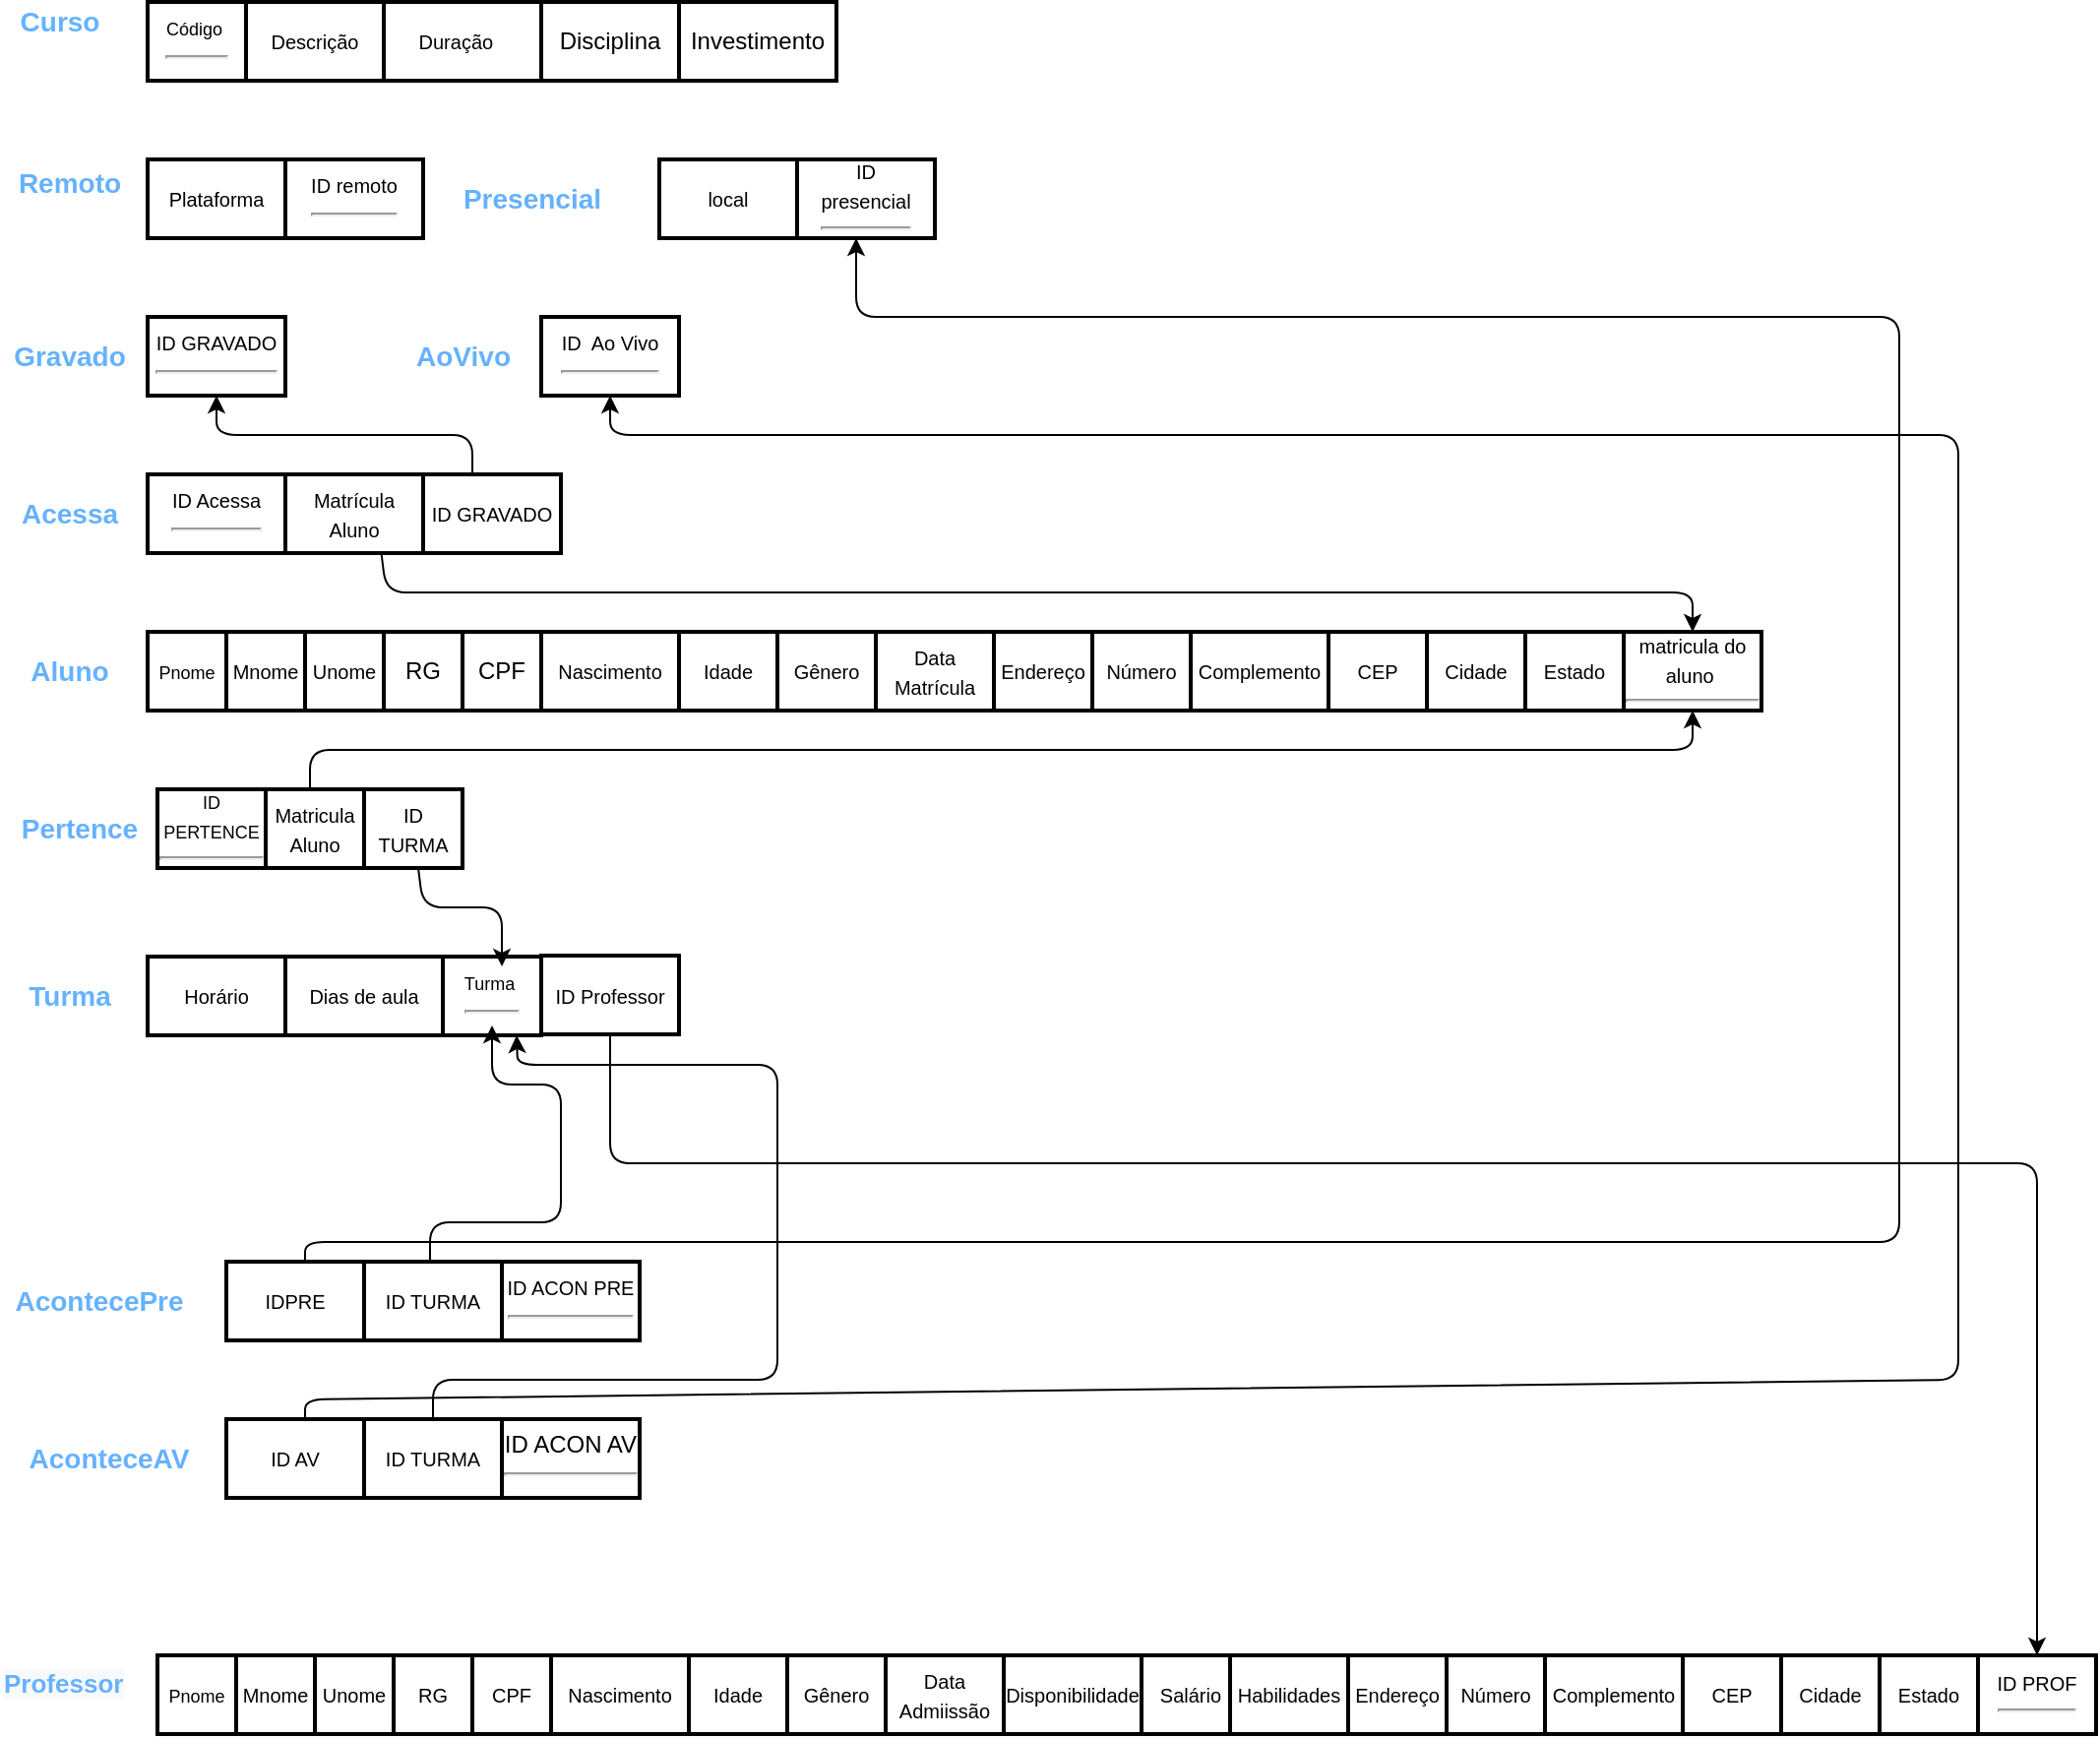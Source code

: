 <mxfile version="15.3.2" type="device"><diagram id="u4OYrIz88Ob6XfbfIXSt" name="Page-1"><mxGraphModel dx="1673" dy="896" grid="1" gridSize="10" guides="1" tooltips="1" connect="1" arrows="1" fold="1" page="1" pageScale="1" pageWidth="827" pageHeight="1169" math="0" shadow="0"><root><mxCell id="0"/><mxCell id="1" parent="0"/><mxCell id="pK8sxCPTSOR-o1V9OMkX-28" value="&lt;font style=&quot;font-size: 9px&quot;&gt;Pnome&lt;/font&gt;" style="whiteSpace=wrap;html=1;align=center;strokeWidth=2" parent="1" vertex="1"><mxGeometry x="85" y="920" width="40" height="40" as="geometry"/></mxCell><mxCell id="pK8sxCPTSOR-o1V9OMkX-29" value="&lt;font style=&quot;font-size: 10px&quot;&gt;Mnome&lt;/font&gt;" style="whiteSpace=wrap;html=1;align=center;strokeWidth=2" parent="1" vertex="1"><mxGeometry x="125" y="920" width="40" height="40" as="geometry"/></mxCell><mxCell id="pK8sxCPTSOR-o1V9OMkX-30" value="&lt;font style=&quot;font-size: 10px&quot;&gt;Unome&lt;/font&gt;" style="whiteSpace=wrap;html=1;align=center;strokeWidth=2" parent="1" vertex="1"><mxGeometry x="165" y="920" width="40" height="40" as="geometry"/></mxCell><mxCell id="pK8sxCPTSOR-o1V9OMkX-31" value="&lt;span style=&quot;font-size: 10px&quot;&gt;RG&lt;/span&gt;" style="whiteSpace=wrap;html=1;align=center;strokeWidth=2" parent="1" vertex="1"><mxGeometry x="205" y="920" width="40" height="40" as="geometry"/></mxCell><mxCell id="pK8sxCPTSOR-o1V9OMkX-32" value="&lt;span style=&quot;font-size: 10px&quot;&gt;CPF&lt;/span&gt;" style="whiteSpace=wrap;html=1;align=center;strokeWidth=2" parent="1" vertex="1"><mxGeometry x="245" y="920" width="40" height="40" as="geometry"/></mxCell><mxCell id="pK8sxCPTSOR-o1V9OMkX-33" value="&lt;font style=&quot;font-size: 10px&quot;&gt;Nascimento&lt;/font&gt;" style="whiteSpace=wrap;html=1;align=center;strokeWidth=2" parent="1" vertex="1"><mxGeometry x="285" y="920" width="70" height="40" as="geometry"/></mxCell><mxCell id="pK8sxCPTSOR-o1V9OMkX-35" value="&lt;span style=&quot;font-size: 10px&quot;&gt;Salário&lt;/span&gt;" style="whiteSpace=wrap;html=1;align=center;strokeWidth=2" parent="1" vertex="1"><mxGeometry x="585" y="920" width="50" height="40" as="geometry"/></mxCell><mxCell id="pK8sxCPTSOR-o1V9OMkX-36" value="&lt;font style=&quot;font-size: 10px&quot;&gt;Disponibilidade&lt;/font&gt;" style="whiteSpace=wrap;html=1;align=center;strokeWidth=2" parent="1" vertex="1"><mxGeometry x="515" y="920" width="70" height="40" as="geometry"/></mxCell><mxCell id="pK8sxCPTSOR-o1V9OMkX-37" value="&lt;font style=&quot;font-size: 10px&quot;&gt;Idade&lt;br&gt;&lt;/font&gt;" style="whiteSpace=wrap;html=1;align=center;strokeWidth=2" parent="1" vertex="1"><mxGeometry x="355" y="920" width="50" height="40" as="geometry"/></mxCell><mxCell id="pK8sxCPTSOR-o1V9OMkX-38" value="&lt;font style=&quot;font-size: 10px&quot;&gt;Gênero&lt;br&gt;&lt;/font&gt;" style="whiteSpace=wrap;html=1;align=center;strokeWidth=2" parent="1" vertex="1"><mxGeometry x="405" y="920" width="50" height="40" as="geometry"/></mxCell><mxCell id="pK8sxCPTSOR-o1V9OMkX-39" value="&lt;font style=&quot;font-size: 10px&quot;&gt;Endereço&lt;br&gt;&lt;/font&gt;" style="whiteSpace=wrap;html=1;align=center;strokeWidth=2" parent="1" vertex="1"><mxGeometry x="690" y="920" width="50" height="40" as="geometry"/></mxCell><mxCell id="pK8sxCPTSOR-o1V9OMkX-41" value="&lt;font style=&quot;font-size: 10px&quot;&gt;Habilidades&lt;br&gt;&lt;/font&gt;" style="whiteSpace=wrap;html=1;align=center;strokeWidth=2" parent="1" vertex="1"><mxGeometry x="630" y="920" width="60" height="40" as="geometry"/></mxCell><mxCell id="pK8sxCPTSOR-o1V9OMkX-42" value="&lt;font style=&quot;font-size: 10px&quot;&gt;Data&lt;br&gt;Admiissão&lt;br&gt;&lt;/font&gt;" style="whiteSpace=wrap;html=1;align=center;strokeWidth=2" parent="1" vertex="1"><mxGeometry x="455" y="920" width="60" height="40" as="geometry"/></mxCell><mxCell id="pK8sxCPTSOR-o1V9OMkX-44" value="&lt;font style=&quot;font-size: 9px&quot;&gt;Pnome&lt;/font&gt;" style="whiteSpace=wrap;html=1;align=center;strokeWidth=2" parent="1" vertex="1"><mxGeometry x="80" y="400" width="40" height="40" as="geometry"/></mxCell><mxCell id="pK8sxCPTSOR-o1V9OMkX-45" value="&lt;font style=&quot;font-size: 10px&quot;&gt;Mnome&lt;/font&gt;" style="whiteSpace=wrap;html=1;align=center;strokeWidth=2" parent="1" vertex="1"><mxGeometry x="120" y="400" width="40" height="40" as="geometry"/></mxCell><mxCell id="pK8sxCPTSOR-o1V9OMkX-46" value="&lt;font style=&quot;font-size: 10px&quot;&gt;Unome&lt;/font&gt;" style="whiteSpace=wrap;html=1;align=center;strokeWidth=2" parent="1" vertex="1"><mxGeometry x="160" y="400" width="40" height="40" as="geometry"/></mxCell><mxCell id="pK8sxCPTSOR-o1V9OMkX-47" value="RG" style="whiteSpace=wrap;html=1;align=center;strokeWidth=2" parent="1" vertex="1"><mxGeometry x="200" y="400" width="40" height="40" as="geometry"/></mxCell><mxCell id="pK8sxCPTSOR-o1V9OMkX-48" value="CPF" style="whiteSpace=wrap;html=1;align=center;strokeWidth=2" parent="1" vertex="1"><mxGeometry x="240" y="400" width="40" height="40" as="geometry"/></mxCell><mxCell id="pK8sxCPTSOR-o1V9OMkX-49" value="&lt;font style=&quot;font-size: 10px&quot;&gt;Nascimento&lt;/font&gt;" style="whiteSpace=wrap;html=1;align=center;strokeWidth=2" parent="1" vertex="1"><mxGeometry x="280" y="400" width="70" height="40" as="geometry"/></mxCell><mxCell id="pK8sxCPTSOR-o1V9OMkX-53" value="&lt;font style=&quot;font-size: 10px&quot;&gt;Idade&lt;br&gt;&lt;/font&gt;" style="whiteSpace=wrap;html=1;align=center;strokeWidth=2" parent="1" vertex="1"><mxGeometry x="350" y="400" width="50" height="40" as="geometry"/></mxCell><mxCell id="pK8sxCPTSOR-o1V9OMkX-54" value="&lt;font style=&quot;font-size: 10px&quot;&gt;Gênero&lt;br&gt;&lt;/font&gt;" style="whiteSpace=wrap;html=1;align=center;strokeWidth=2" parent="1" vertex="1"><mxGeometry x="400" y="400" width="50" height="40" as="geometry"/></mxCell><mxCell id="pK8sxCPTSOR-o1V9OMkX-57" value="&lt;font style=&quot;font-size: 10px&quot;&gt;Data&lt;br&gt;Matrícula&lt;br&gt;&lt;/font&gt;" style="whiteSpace=wrap;html=1;align=center;strokeWidth=2" parent="1" vertex="1"><mxGeometry x="450" y="400" width="60" height="40" as="geometry"/></mxCell><mxCell id="pK8sxCPTSOR-o1V9OMkX-58" value="&lt;font color=&quot;#66b2ff&quot;&gt;&lt;span style=&quot;font-size: 14px&quot;&gt;Aluno&lt;br&gt;&lt;/span&gt;&lt;/font&gt;" style="text;html=1;align=center;verticalAlign=middle;resizable=0;points=[];autosize=1;strokeColor=none;fillColor=none;fontStyle=1" parent="1" vertex="1"><mxGeometry x="10" y="410" width="60" height="20" as="geometry"/></mxCell><mxCell id="pK8sxCPTSOR-o1V9OMkX-59" value="&lt;font color=&quot;#66b2ff&quot;&gt;&lt;span style=&quot;font-size: 14px&quot;&gt;Curso&lt;br&gt;&lt;/span&gt;&lt;/font&gt;" style="text;html=1;align=center;verticalAlign=middle;resizable=0;points=[];autosize=1;strokeColor=none;fillColor=none;fontStyle=1" parent="1" vertex="1"><mxGeometry x="5" y="80" width="60" height="20" as="geometry"/></mxCell><mxCell id="pK8sxCPTSOR-o1V9OMkX-60" value="&lt;font style=&quot;font-size: 9px&quot;&gt;Código&amp;nbsp;&lt;/font&gt;&lt;hr&gt;" style="whiteSpace=wrap;html=1;align=center;strokeWidth=2" parent="1" vertex="1"><mxGeometry x="80" y="80" width="50" height="40" as="geometry"/></mxCell><mxCell id="pK8sxCPTSOR-o1V9OMkX-62" value="&lt;font style=&quot;font-size: 10px&quot;&gt;Duração&lt;span style=&quot;white-space: pre&quot;&gt;&#9;&lt;/span&gt;&lt;/font&gt;" style="whiteSpace=wrap;html=1;align=center;strokeWidth=2" parent="1" vertex="1"><mxGeometry x="200" y="80" width="80" height="40" as="geometry"/></mxCell><mxCell id="pK8sxCPTSOR-o1V9OMkX-63" value="Disciplina" style="whiteSpace=wrap;html=1;align=center;strokeWidth=2" parent="1" vertex="1"><mxGeometry x="280" y="80" width="70" height="40" as="geometry"/></mxCell><mxCell id="pK8sxCPTSOR-o1V9OMkX-64" value="Investimento" style="whiteSpace=wrap;html=1;align=center;strokeWidth=2" parent="1" vertex="1"><mxGeometry x="350" y="80" width="80" height="40" as="geometry"/></mxCell><mxCell id="pK8sxCPTSOR-o1V9OMkX-66" value="&lt;font style=&quot;font-size: 10px&quot;&gt;Descrição&lt;/font&gt;" style="whiteSpace=wrap;html=1;align=center;strokeWidth=2" parent="1" vertex="1"><mxGeometry x="130" y="80" width="70" height="40" as="geometry"/></mxCell><mxCell id="pK8sxCPTSOR-o1V9OMkX-67" value="&lt;font style=&quot;font-size: 9px&quot;&gt;Turma&amp;nbsp;&lt;/font&gt;&lt;hr&gt;" style="whiteSpace=wrap;html=1;align=center;strokeWidth=2" parent="1" vertex="1"><mxGeometry x="230" y="565" width="50" height="40" as="geometry"/></mxCell><mxCell id="pK8sxCPTSOR-o1V9OMkX-68" value="&lt;span style=&quot;font-size: 10px&quot;&gt;Dias de aula&lt;/span&gt;" style="whiteSpace=wrap;html=1;align=center;strokeWidth=2" parent="1" vertex="1"><mxGeometry x="150" y="565" width="80" height="40" as="geometry"/></mxCell><mxCell id="pK8sxCPTSOR-o1V9OMkX-72" value="&lt;font style=&quot;font-size: 10px&quot;&gt;Horário&lt;/font&gt;" style="whiteSpace=wrap;html=1;align=center;strokeWidth=2" parent="1" vertex="1"><mxGeometry x="80" y="565" width="70" height="40" as="geometry"/></mxCell><mxCell id="pK8sxCPTSOR-o1V9OMkX-73" value="&lt;font color=&quot;#66b2ff&quot;&gt;&lt;span style=&quot;font-size: 14px&quot;&gt;Turma&lt;br&gt;&lt;/span&gt;&lt;/font&gt;" style="text;html=1;align=center;verticalAlign=middle;resizable=0;points=[];autosize=1;strokeColor=none;fillColor=none;fontStyle=1" parent="1" vertex="1"><mxGeometry x="10" y="574.5" width="60" height="20" as="geometry"/></mxCell><mxCell id="pK8sxCPTSOR-o1V9OMkX-88" value="&lt;span style=&quot;font-size: 10px&quot;&gt;ID Acessa&lt;/span&gt;&lt;hr&gt;" style="whiteSpace=wrap;html=1;align=center;strokeWidth=2" parent="1" vertex="1"><mxGeometry x="80" y="320" width="70" height="40" as="geometry"/></mxCell><mxCell id="pK8sxCPTSOR-o1V9OMkX-89" value="&lt;font color=&quot;#66b2ff&quot;&gt;&lt;span style=&quot;font-size: 14px&quot;&gt;Acessa&lt;br&gt;&lt;/span&gt;&lt;/font&gt;" style="text;html=1;align=center;verticalAlign=middle;resizable=0;points=[];autosize=1;strokeColor=none;fillColor=none;fontStyle=1" parent="1" vertex="1"><mxGeometry x="10" y="330" width="60" height="20" as="geometry"/></mxCell><mxCell id="pK8sxCPTSOR-o1V9OMkX-91" value="&lt;font style=&quot;font-size: 10px&quot;&gt;Matrícula Aluno&lt;/font&gt;" style="whiteSpace=wrap;html=1;align=center;strokeWidth=2" parent="1" vertex="1"><mxGeometry x="150" y="320" width="70" height="40" as="geometry"/></mxCell><mxCell id="pK8sxCPTSOR-o1V9OMkX-95" value="&lt;font style=&quot;font-size: 10px&quot;&gt;&lt;br&gt;matricula do aluno&amp;nbsp;&lt;hr&gt;&lt;br&gt;&lt;/font&gt;" style="whiteSpace=wrap;html=1;align=center;strokeWidth=2" parent="1" vertex="1"><mxGeometry x="830" y="400" width="70" height="40" as="geometry"/></mxCell><mxCell id="pK8sxCPTSOR-o1V9OMkX-102" value="" style="endArrow=classic;html=1;entryX=0.5;entryY=0;entryDx=0;entryDy=0;exitX=0.5;exitY=1;exitDx=0;exitDy=0;" parent="1" edge="1" target="NyUyHTRNrNEIOREPb4gO-5" source="NyUyHTRNrNEIOREPb4gO-31"><mxGeometry width="50" height="50" relative="1" as="geometry"><mxPoint x="320" y="610" as="sourcePoint"/><mxPoint x="170" y="630" as="targetPoint"/><Array as="points"><mxPoint x="315" y="670"/><mxPoint x="1040" y="670"/></Array></mxGeometry></mxCell><mxCell id="NyUyHTRNrNEIOREPb4gO-1" value="&lt;font style=&quot;font-size: 10px&quot;&gt;ID GRAVADO&lt;/font&gt;" style="whiteSpace=wrap;html=1;align=center;strokeWidth=2" vertex="1" parent="1"><mxGeometry x="220" y="320" width="70" height="40" as="geometry"/></mxCell><mxCell id="NyUyHTRNrNEIOREPb4gO-5" value="&lt;font style=&quot;font-size: 10px&quot;&gt;ID PROF&lt;hr&gt;&lt;/font&gt;" style="whiteSpace=wrap;html=1;align=center;strokeWidth=2" vertex="1" parent="1"><mxGeometry x="1010" y="920" width="60" height="40" as="geometry"/></mxCell><mxCell id="NyUyHTRNrNEIOREPb4gO-6" value="&lt;span style=&quot;color: rgb(102, 178, 255); font-family: helvetica; font-size: 13px; font-style: normal; letter-spacing: normal; text-align: center; text-indent: 0px; text-transform: none; word-spacing: 0px; background-color: rgb(248, 249, 250); display: inline; float: none;&quot;&gt;Professor&lt;/span&gt;" style="text;whiteSpace=wrap;html=1;fontStyle=1;fontSize=13;" vertex="1" parent="1"><mxGeometry x="5" y="920" width="60" height="30" as="geometry"/></mxCell><mxCell id="NyUyHTRNrNEIOREPb4gO-10" value="&lt;font color=&quot;#66b2ff&quot;&gt;&lt;span style=&quot;font-size: 14px&quot;&gt;Remoto&lt;br&gt;&lt;br&gt;&lt;/span&gt;&lt;/font&gt;" style="text;html=1;align=center;verticalAlign=middle;resizable=0;points=[];autosize=1;strokeColor=none;fillColor=none;fontStyle=1" vertex="1" parent="1"><mxGeometry x="5" y="160" width="70" height="40" as="geometry"/></mxCell><mxCell id="NyUyHTRNrNEIOREPb4gO-11" value="&lt;font color=&quot;#66b2ff&quot;&gt;&lt;span style=&quot;font-size: 14px&quot;&gt;Presencial&lt;br&gt;&lt;/span&gt;&lt;/font&gt;" style="text;html=1;align=center;verticalAlign=middle;resizable=0;points=[];autosize=1;strokeColor=none;fillColor=none;fontStyle=1" vertex="1" parent="1"><mxGeometry x="230" y="170" width="90" height="20" as="geometry"/></mxCell><mxCell id="NyUyHTRNrNEIOREPb4gO-13" value="&lt;font color=&quot;#66b2ff&quot;&gt;&lt;span style=&quot;font-size: 14px&quot;&gt;Gravado&lt;br&gt;&lt;/span&gt;&lt;/font&gt;" style="text;html=1;align=center;verticalAlign=middle;resizable=0;points=[];autosize=1;strokeColor=none;fillColor=none;fontStyle=1" vertex="1" parent="1"><mxGeometry x="5" y="250" width="70" height="20" as="geometry"/></mxCell><mxCell id="NyUyHTRNrNEIOREPb4gO-14" value="&lt;font color=&quot;#66b2ff&quot;&gt;&lt;span style=&quot;font-size: 14px&quot;&gt;AoVivo&lt;br&gt;&lt;/span&gt;&lt;/font&gt;" style="text;html=1;align=center;verticalAlign=middle;resizable=0;points=[];autosize=1;strokeColor=none;fillColor=none;fontStyle=1" vertex="1" parent="1"><mxGeometry x="210" y="250" width="60" height="20" as="geometry"/></mxCell><mxCell id="NyUyHTRNrNEIOREPb4gO-15" value="&lt;font color=&quot;#66b2ff&quot;&gt;&lt;span style=&quot;font-size: 14px&quot;&gt;Pertence&lt;br&gt;&lt;/span&gt;&lt;/font&gt;" style="text;html=1;align=center;verticalAlign=middle;resizable=0;points=[];autosize=1;strokeColor=none;fillColor=none;fontStyle=1" vertex="1" parent="1"><mxGeometry x="10" y="490" width="70" height="20" as="geometry"/></mxCell><mxCell id="NyUyHTRNrNEIOREPb4gO-18" value="&lt;font color=&quot;#66b2ff&quot;&gt;&lt;span style=&quot;font-size: 14px&quot;&gt;AcontecePre&lt;br&gt;&lt;/span&gt;&lt;/font&gt;" style="text;html=1;align=center;verticalAlign=middle;resizable=0;points=[];autosize=1;strokeColor=none;fillColor=none;fontStyle=1" vertex="1" parent="1"><mxGeometry x="5" y="730" width="100" height="20" as="geometry"/></mxCell><mxCell id="NyUyHTRNrNEIOREPb4gO-19" value="&lt;font color=&quot;#66b2ff&quot;&gt;&lt;span style=&quot;font-size: 14px&quot;&gt;AconteceAV&lt;br&gt;&lt;/span&gt;&lt;/font&gt;" style="text;html=1;align=center;verticalAlign=middle;resizable=0;points=[];autosize=1;strokeColor=none;fillColor=none;fontStyle=1" vertex="1" parent="1"><mxGeometry x="10" y="810" width="100" height="20" as="geometry"/></mxCell><mxCell id="NyUyHTRNrNEIOREPb4gO-20" value="&lt;font style=&quot;font-size: 10px&quot;&gt;Plataforma&lt;/font&gt;" style="whiteSpace=wrap;html=1;align=center;strokeWidth=2" vertex="1" parent="1"><mxGeometry x="80" y="160" width="70" height="40" as="geometry"/></mxCell><mxCell id="NyUyHTRNrNEIOREPb4gO-21" value="&lt;font style=&quot;font-size: 10px&quot;&gt;ID remoto&lt;/font&gt;&lt;hr&gt;" style="whiteSpace=wrap;html=1;align=center;strokeWidth=2" vertex="1" parent="1"><mxGeometry x="150" y="160" width="70" height="40" as="geometry"/></mxCell><mxCell id="NyUyHTRNrNEIOREPb4gO-22" value="&lt;font style=&quot;font-size: 10px&quot;&gt;local&lt;/font&gt;" style="whiteSpace=wrap;html=1;align=center;strokeWidth=2" vertex="1" parent="1"><mxGeometry x="340" y="160" width="70" height="40" as="geometry"/></mxCell><mxCell id="NyUyHTRNrNEIOREPb4gO-23" value="&lt;font style=&quot;font-size: 10px&quot;&gt;ID&lt;br&gt;presencial&lt;/font&gt;&lt;hr&gt;" style="whiteSpace=wrap;html=1;align=center;strokeWidth=2" vertex="1" parent="1"><mxGeometry x="410" y="160" width="70" height="40" as="geometry"/></mxCell><mxCell id="NyUyHTRNrNEIOREPb4gO-24" value="&lt;font style=&quot;font-size: 10px&quot;&gt;ID GRAVADO&lt;/font&gt;&lt;hr&gt;" style="whiteSpace=wrap;html=1;align=center;strokeWidth=2" vertex="1" parent="1"><mxGeometry x="80" y="240" width="70" height="40" as="geometry"/></mxCell><mxCell id="NyUyHTRNrNEIOREPb4gO-25" value="&lt;font style=&quot;font-size: 10px&quot;&gt;ID&amp;nbsp; Ao Vivo&lt;/font&gt;&lt;hr&gt;" style="whiteSpace=wrap;html=1;align=center;strokeWidth=2" vertex="1" parent="1"><mxGeometry x="280" y="240" width="70" height="40" as="geometry"/></mxCell><mxCell id="NyUyHTRNrNEIOREPb4gO-26" value="&lt;font style=&quot;font-size: 9px&quot;&gt;ID PERTENCE&lt;/font&gt;&lt;hr&gt;" style="whiteSpace=wrap;html=1;align=center;strokeWidth=2" vertex="1" parent="1"><mxGeometry x="85" y="480" width="55" height="40" as="geometry"/></mxCell><mxCell id="NyUyHTRNrNEIOREPb4gO-27" value="&lt;font style=&quot;font-size: 10px&quot;&gt;Matricula Aluno&lt;/font&gt;" style="whiteSpace=wrap;html=1;align=center;strokeWidth=2" vertex="1" parent="1"><mxGeometry x="140" y="480" width="50" height="40" as="geometry"/></mxCell><mxCell id="NyUyHTRNrNEIOREPb4gO-28" value="&lt;span style=&quot;font-size: 10px&quot;&gt;ID TURMA&lt;/span&gt;" style="whiteSpace=wrap;html=1;align=center;strokeWidth=2" vertex="1" parent="1"><mxGeometry x="190" y="480" width="50" height="40" as="geometry"/></mxCell><mxCell id="NyUyHTRNrNEIOREPb4gO-31" value="&lt;font style=&quot;font-size: 10px&quot;&gt;ID Professor&lt;/font&gt;" style="whiteSpace=wrap;html=1;align=center;strokeWidth=2" vertex="1" parent="1"><mxGeometry x="280" y="564.5" width="70" height="40" as="geometry"/></mxCell><mxCell id="NyUyHTRNrNEIOREPb4gO-32" value="&lt;font style=&quot;font-size: 10px&quot;&gt;ID TURMA&lt;/font&gt;" style="whiteSpace=wrap;html=1;align=center;strokeWidth=2" vertex="1" parent="1"><mxGeometry x="190" y="720" width="70" height="40" as="geometry"/></mxCell><mxCell id="NyUyHTRNrNEIOREPb4gO-33" value="&lt;span style=&quot;font-size: 10px&quot;&gt;IDPRE&lt;/span&gt;" style="whiteSpace=wrap;html=1;align=center;strokeWidth=2" vertex="1" parent="1"><mxGeometry x="120" y="720" width="70" height="40" as="geometry"/></mxCell><mxCell id="NyUyHTRNrNEIOREPb4gO-34" value="&lt;span style=&quot;font-size: 10px&quot;&gt;ID ACON PRE&lt;/span&gt;&lt;hr&gt;" style="whiteSpace=wrap;html=1;align=center;strokeWidth=2" vertex="1" parent="1"><mxGeometry x="260" y="720" width="70" height="40" as="geometry"/></mxCell><mxCell id="NyUyHTRNrNEIOREPb4gO-35" value="&lt;font style=&quot;font-size: 10px&quot;&gt;ID TURMA&lt;/font&gt;" style="whiteSpace=wrap;html=1;align=center;strokeWidth=2" vertex="1" parent="1"><mxGeometry x="190" y="800" width="70" height="40" as="geometry"/></mxCell><mxCell id="NyUyHTRNrNEIOREPb4gO-36" value="&lt;span style=&quot;font-size: 10px&quot;&gt;ID AV&lt;/span&gt;" style="whiteSpace=wrap;html=1;align=center;strokeWidth=2" vertex="1" parent="1"><mxGeometry x="120" y="800" width="70" height="40" as="geometry"/></mxCell><mxCell id="NyUyHTRNrNEIOREPb4gO-37" value="ID ACON AV&lt;hr&gt;" style="whiteSpace=wrap;html=1;align=center;strokeWidth=2" vertex="1" parent="1"><mxGeometry x="260" y="800" width="70" height="40" as="geometry"/></mxCell><mxCell id="NyUyHTRNrNEIOREPb4gO-38" value="" style="endArrow=classic;html=1;" edge="1" parent="1" source="NyUyHTRNrNEIOREPb4gO-28"><mxGeometry width="50" height="50" relative="1" as="geometry"><mxPoint x="220" y="525" as="sourcePoint"/><mxPoint x="260" y="570" as="targetPoint"/><Array as="points"><mxPoint x="220" y="540"/><mxPoint x="260" y="540"/></Array></mxGeometry></mxCell><mxCell id="NyUyHTRNrNEIOREPb4gO-40" value="" style="endArrow=classic;html=1;entryX=0.5;entryY=1;entryDx=0;entryDy=0;" edge="1" parent="1" target="pK8sxCPTSOR-o1V9OMkX-95"><mxGeometry width="50" height="50" relative="1" as="geometry"><mxPoint x="162.5" y="480" as="sourcePoint"/><mxPoint x="207.5" y="445" as="targetPoint"/><Array as="points"><mxPoint x="162.5" y="460"/><mxPoint x="207.5" y="460"/><mxPoint x="595" y="460"/><mxPoint x="865" y="460"/></Array></mxGeometry></mxCell><mxCell id="NyUyHTRNrNEIOREPb4gO-42" value="" style="endArrow=classic;html=1;entryX=0.5;entryY=0;entryDx=0;entryDy=0;" edge="1" parent="1" target="pK8sxCPTSOR-o1V9OMkX-95"><mxGeometry width="50" height="50" relative="1" as="geometry"><mxPoint x="198.75" y="360" as="sourcePoint"/><mxPoint x="241.25" y="410" as="targetPoint"/><Array as="points"><mxPoint x="201.25" y="380"/><mxPoint x="865" y="380"/></Array></mxGeometry></mxCell><mxCell id="NyUyHTRNrNEIOREPb4gO-43" value="" style="endArrow=classic;html=1;entryX=0.5;entryY=1;entryDx=0;entryDy=0;" edge="1" parent="1" target="NyUyHTRNrNEIOREPb4gO-24"><mxGeometry width="50" height="50" relative="1" as="geometry"><mxPoint x="245" y="320" as="sourcePoint"/><mxPoint x="290" y="295" as="targetPoint"/><Array as="points"><mxPoint x="245" y="300"/><mxPoint x="115" y="300"/></Array></mxGeometry></mxCell><mxCell id="NyUyHTRNrNEIOREPb4gO-44" value="" style="endArrow=classic;html=1;entryX=0.75;entryY=1;entryDx=0;entryDy=0;" edge="1" parent="1" target="pK8sxCPTSOR-o1V9OMkX-67"><mxGeometry width="50" height="50" relative="1" as="geometry"><mxPoint x="225" y="800" as="sourcePoint"/><mxPoint x="270" y="765" as="targetPoint"/><Array as="points"><mxPoint x="225" y="780"/><mxPoint x="400" y="780"/><mxPoint x="400" y="620"/><mxPoint x="268" y="620"/></Array></mxGeometry></mxCell><mxCell id="NyUyHTRNrNEIOREPb4gO-45" value="" style="endArrow=classic;html=1;entryX=0.5;entryY=1;entryDx=0;entryDy=0;" edge="1" parent="1" target="NyUyHTRNrNEIOREPb4gO-25"><mxGeometry width="50" height="50" relative="1" as="geometry"><mxPoint x="160" y="800" as="sourcePoint"/><mxPoint x="205" y="765" as="targetPoint"/><Array as="points"><mxPoint x="160" y="790"/><mxPoint x="1000" y="780"/><mxPoint x="1000" y="300"/><mxPoint x="315" y="300"/></Array></mxGeometry></mxCell><mxCell id="NyUyHTRNrNEIOREPb4gO-46" value="" style="endArrow=classic;html=1;entryX=0.5;entryY=0.875;entryDx=0;entryDy=0;entryPerimeter=0;" edge="1" parent="1" target="pK8sxCPTSOR-o1V9OMkX-67"><mxGeometry width="50" height="50" relative="1" as="geometry"><mxPoint x="223.5" y="720" as="sourcePoint"/><mxPoint x="256" y="685" as="targetPoint"/><Array as="points"><mxPoint x="223.5" y="700"/><mxPoint x="290" y="700"/><mxPoint x="290" y="630"/><mxPoint x="255" y="630"/></Array></mxGeometry></mxCell><mxCell id="NyUyHTRNrNEIOREPb4gO-47" value="" style="endArrow=classic;html=1;" edge="1" parent="1"><mxGeometry width="50" height="50" relative="1" as="geometry"><mxPoint x="160" y="720" as="sourcePoint"/><mxPoint x="440" y="200" as="targetPoint"/><Array as="points"><mxPoint x="160" y="710"/><mxPoint x="970" y="710"/><mxPoint x="970" y="240"/><mxPoint x="440" y="240"/></Array></mxGeometry></mxCell><mxCell id="NyUyHTRNrNEIOREPb4gO-74" value="&lt;font style=&quot;font-size: 10px&quot;&gt;Número&lt;br&gt;&lt;/font&gt;" style="whiteSpace=wrap;html=1;align=center;strokeWidth=2" vertex="1" parent="1"><mxGeometry x="560" y="400" width="50" height="40" as="geometry"/></mxCell><mxCell id="NyUyHTRNrNEIOREPb4gO-75" value="&lt;font style=&quot;font-size: 10px&quot;&gt;CEP&lt;br&gt;&lt;/font&gt;" style="whiteSpace=wrap;html=1;align=center;strokeWidth=2" vertex="1" parent="1"><mxGeometry x="680" y="400" width="50" height="40" as="geometry"/></mxCell><mxCell id="NyUyHTRNrNEIOREPb4gO-76" value="&lt;font style=&quot;font-size: 10px&quot;&gt;Cidade&lt;br&gt;&lt;/font&gt;" style="whiteSpace=wrap;html=1;align=center;strokeWidth=2" vertex="1" parent="1"><mxGeometry x="730" y="400" width="50" height="40" as="geometry"/></mxCell><mxCell id="NyUyHTRNrNEIOREPb4gO-77" value="&lt;font style=&quot;font-size: 10px&quot;&gt;Estado&lt;br&gt;&lt;/font&gt;" style="whiteSpace=wrap;html=1;align=center;strokeWidth=2" vertex="1" parent="1"><mxGeometry x="780" y="400" width="50" height="40" as="geometry"/></mxCell><mxCell id="NyUyHTRNrNEIOREPb4gO-78" value="&lt;font style=&quot;font-size: 10px&quot;&gt;Complemento&lt;br&gt;&lt;/font&gt;" style="whiteSpace=wrap;html=1;align=center;strokeWidth=2" vertex="1" parent="1"><mxGeometry x="610" y="400" width="70" height="40" as="geometry"/></mxCell><mxCell id="NyUyHTRNrNEIOREPb4gO-79" value="&lt;font style=&quot;font-size: 10px&quot;&gt;Endereço&lt;br&gt;&lt;/font&gt;" style="whiteSpace=wrap;html=1;align=center;strokeWidth=2" vertex="1" parent="1"><mxGeometry x="510" y="400" width="50" height="40" as="geometry"/></mxCell><mxCell id="NyUyHTRNrNEIOREPb4gO-80" value="&lt;font style=&quot;font-size: 10px&quot;&gt;Número&lt;br&gt;&lt;/font&gt;" style="whiteSpace=wrap;html=1;align=center;strokeWidth=2" vertex="1" parent="1"><mxGeometry x="740" y="920" width="50" height="40" as="geometry"/></mxCell><mxCell id="NyUyHTRNrNEIOREPb4gO-81" value="&lt;font style=&quot;font-size: 10px&quot;&gt;CEP&lt;br&gt;&lt;/font&gt;" style="whiteSpace=wrap;html=1;align=center;strokeWidth=2" vertex="1" parent="1"><mxGeometry x="860" y="920" width="50" height="40" as="geometry"/></mxCell><mxCell id="NyUyHTRNrNEIOREPb4gO-82" value="&lt;font style=&quot;font-size: 10px&quot;&gt;Cidade&lt;br&gt;&lt;/font&gt;" style="whiteSpace=wrap;html=1;align=center;strokeWidth=2" vertex="1" parent="1"><mxGeometry x="910" y="920" width="50" height="40" as="geometry"/></mxCell><mxCell id="NyUyHTRNrNEIOREPb4gO-83" value="&lt;font style=&quot;font-size: 10px&quot;&gt;Estado&lt;br&gt;&lt;/font&gt;" style="whiteSpace=wrap;html=1;align=center;strokeWidth=2" vertex="1" parent="1"><mxGeometry x="960" y="920" width="50" height="40" as="geometry"/></mxCell><mxCell id="NyUyHTRNrNEIOREPb4gO-84" value="&lt;font style=&quot;font-size: 10px&quot;&gt;Complemento&lt;br&gt;&lt;/font&gt;" style="whiteSpace=wrap;html=1;align=center;strokeWidth=2" vertex="1" parent="1"><mxGeometry x="790" y="920" width="70" height="40" as="geometry"/></mxCell></root></mxGraphModel></diagram></mxfile>